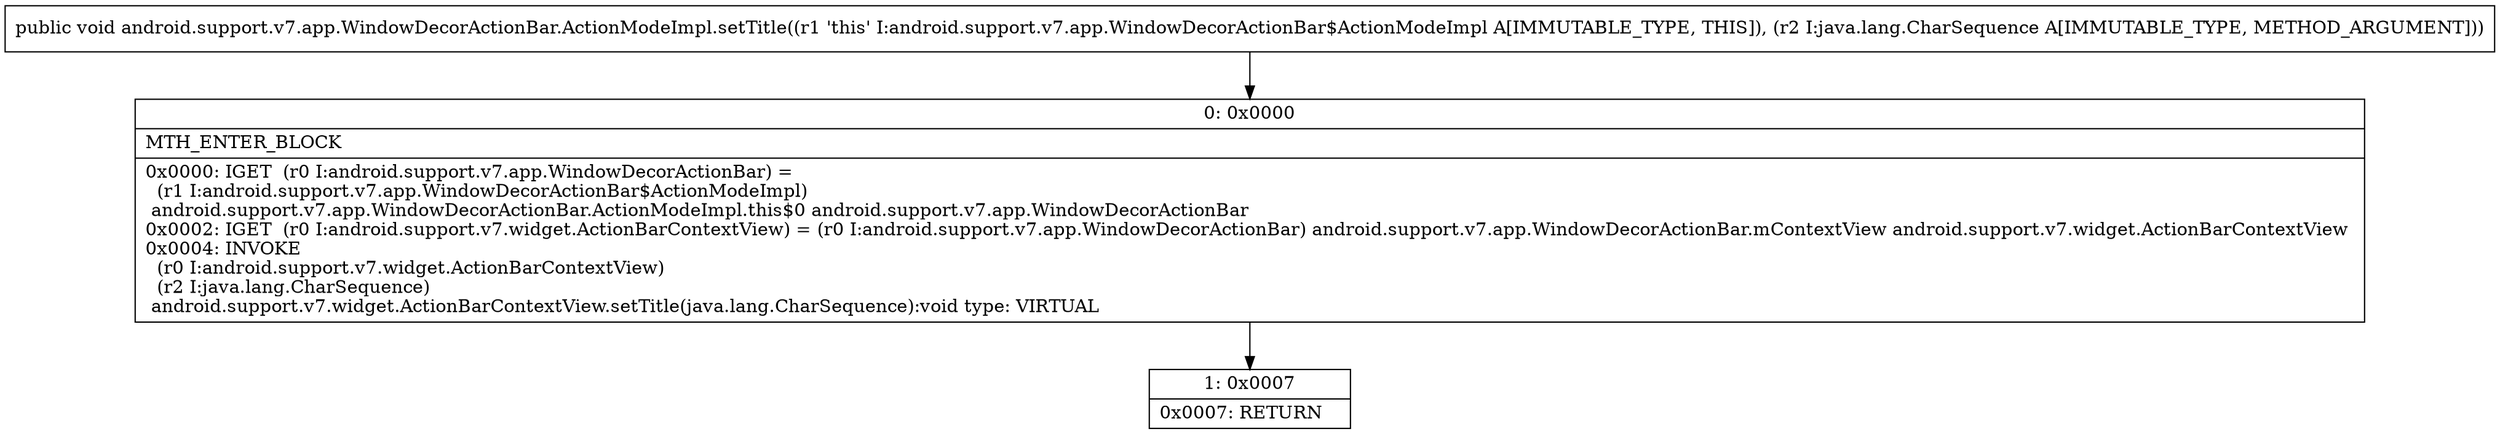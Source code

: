 digraph "CFG forandroid.support.v7.app.WindowDecorActionBar.ActionModeImpl.setTitle(Ljava\/lang\/CharSequence;)V" {
Node_0 [shape=record,label="{0\:\ 0x0000|MTH_ENTER_BLOCK\l|0x0000: IGET  (r0 I:android.support.v7.app.WindowDecorActionBar) = \l  (r1 I:android.support.v7.app.WindowDecorActionBar$ActionModeImpl)\l android.support.v7.app.WindowDecorActionBar.ActionModeImpl.this$0 android.support.v7.app.WindowDecorActionBar \l0x0002: IGET  (r0 I:android.support.v7.widget.ActionBarContextView) = (r0 I:android.support.v7.app.WindowDecorActionBar) android.support.v7.app.WindowDecorActionBar.mContextView android.support.v7.widget.ActionBarContextView \l0x0004: INVOKE  \l  (r0 I:android.support.v7.widget.ActionBarContextView)\l  (r2 I:java.lang.CharSequence)\l android.support.v7.widget.ActionBarContextView.setTitle(java.lang.CharSequence):void type: VIRTUAL \l}"];
Node_1 [shape=record,label="{1\:\ 0x0007|0x0007: RETURN   \l}"];
MethodNode[shape=record,label="{public void android.support.v7.app.WindowDecorActionBar.ActionModeImpl.setTitle((r1 'this' I:android.support.v7.app.WindowDecorActionBar$ActionModeImpl A[IMMUTABLE_TYPE, THIS]), (r2 I:java.lang.CharSequence A[IMMUTABLE_TYPE, METHOD_ARGUMENT])) }"];
MethodNode -> Node_0;
Node_0 -> Node_1;
}

